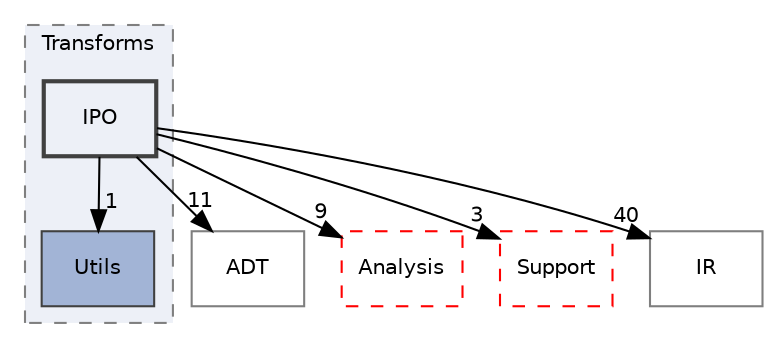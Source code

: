 digraph "include/llvm/Transforms/IPO"
{
 // LATEX_PDF_SIZE
  bgcolor="transparent";
  edge [fontname="Helvetica",fontsize="10",labelfontname="Helvetica",labelfontsize="10"];
  node [fontname="Helvetica",fontsize="10",shape="box"];
  compound=true
  subgraph clusterdir_5625ec55672b6ae9c183a884d9f7b761 {
    graph [ bgcolor="#edf0f7", pencolor="grey50", style="filled,dashed,", label="Transforms", fontname="Helvetica", fontsize="10", URL="dir_5625ec55672b6ae9c183a884d9f7b761.html"]
  dir_b9426ba341d3aa182dc36932de89e798 [label="Utils", style="filled,", fillcolor="#a2b4d6", color="grey25", URL="dir_b9426ba341d3aa182dc36932de89e798.html"];
  dir_c428120a13b4fcfa67c4846e4714add6 [label="IPO", style="filled,bold,", fillcolor="#edf0f7", color="grey25", URL="dir_c428120a13b4fcfa67c4846e4714add6.html"];
  }
  dir_32453792af2ba70c54e3ccae3a790d1b [label="ADT", style="", fillcolor="#edf0f7", color="grey50", URL="dir_32453792af2ba70c54e3ccae3a790d1b.html"];
  dir_97cdd6ae7e6843add574fb55e792badd [label="Analysis", style="dashed,", fillcolor="#edf0f7", color="red", URL="dir_97cdd6ae7e6843add574fb55e792badd.html"];
  dir_ae1e398ac700924fa434b51c248a5531 [label="Support", style="dashed,", fillcolor="#edf0f7", color="red", URL="dir_ae1e398ac700924fa434b51c248a5531.html"];
  dir_c3e93f23a4a31c717998b98ce143b7c0 [label="IR", style="", fillcolor="#edf0f7", color="grey50", URL="dir_c3e93f23a4a31c717998b98ce143b7c0.html"];
  dir_c428120a13b4fcfa67c4846e4714add6->dir_32453792af2ba70c54e3ccae3a790d1b [headlabel="11", labeldistance=1.5 headhref="dir_000089_000001.html"];
  dir_c428120a13b4fcfa67c4846e4714add6->dir_97cdd6ae7e6843add574fb55e792badd [headlabel="9", labeldistance=1.5 headhref="dir_000089_000005.html"];
  dir_c428120a13b4fcfa67c4846e4714add6->dir_ae1e398ac700924fa434b51c248a5531 [headlabel="3", labeldistance=1.5 headhref="dir_000089_000182.html"];
  dir_c428120a13b4fcfa67c4846e4714add6->dir_b9426ba341d3aa182dc36932de89e798 [headlabel="1", labeldistance=1.5 headhref="dir_000089_000224.html"];
  dir_c428120a13b4fcfa67c4846e4714add6->dir_c3e93f23a4a31c717998b98ce143b7c0 [headlabel="40", labeldistance=1.5 headhref="dir_000089_000091.html"];
}
